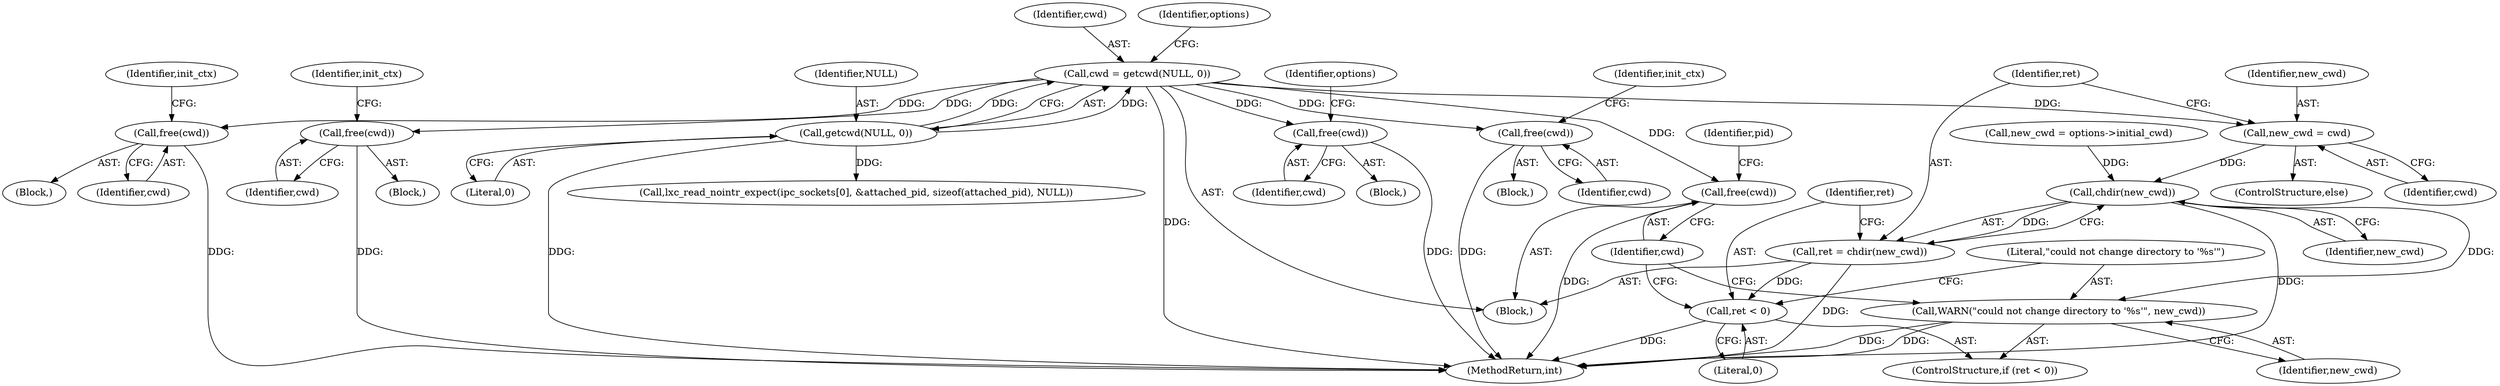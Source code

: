 digraph "0_lxc_81f466d05f2a89cb4f122ef7f593ff3f279b165c_1@API" {
"1000246" [label="(Call,cwd = getcwd(NULL, 0))"];
"1000248" [label="(Call,getcwd(NULL, 0))"];
"1000276" [label="(Call,free(cwd))"];
"1000299" [label="(Call,free(cwd))"];
"1000316" [label="(Call,free(cwd))"];
"1000339" [label="(Call,free(cwd))"];
"1000723" [label="(Call,new_cwd = cwd)"];
"1000728" [label="(Call,chdir(new_cwd))"];
"1000726" [label="(Call,ret = chdir(new_cwd))"];
"1000731" [label="(Call,ret < 0)"];
"1000734" [label="(Call,WARN(\"could not change directory to '%s'\", new_cwd))"];
"1000737" [label="(Call,free(cwd))"];
"1000736" [label="(Identifier,new_cwd)"];
"1000723" [label="(Call,new_cwd = cwd)"];
"1000276" [label="(Call,free(cwd))"];
"1000717" [label="(Call,new_cwd = options->initial_cwd)"];
"1000296" [label="(Block,)"];
"1000313" [label="(Block,)"];
"1000722" [label="(ControlStructure,else)"];
"1000325" [label="(Block,)"];
"1000302" [label="(Identifier,init_ctx)"];
"1000340" [label="(Identifier,cwd)"];
"1000732" [label="(Identifier,ret)"];
"1000279" [label="(Identifier,init_ctx)"];
"1000247" [label="(Identifier,cwd)"];
"1000724" [label="(Identifier,new_cwd)"];
"1000339" [label="(Call,free(cwd))"];
"1000733" [label="(Literal,0)"];
"1000250" [label="(Literal,0)"];
"1000319" [label="(Identifier,init_ctx)"];
"1000726" [label="(Call,ret = chdir(new_cwd))"];
"1000299" [label="(Call,free(cwd))"];
"1000729" [label="(Identifier,new_cwd)"];
"1000734" [label="(Call,WARN(\"could not change directory to '%s'\", new_cwd))"];
"1000727" [label="(Identifier,ret)"];
"1000316" [label="(Call,free(cwd))"];
"1000246" [label="(Call,cwd = getcwd(NULL, 0))"];
"1000139" [label="(Block,)"];
"1000791" [label="(MethodReturn,int)"];
"1000277" [label="(Identifier,cwd)"];
"1000730" [label="(ControlStructure,if (ret < 0))"];
"1000738" [label="(Identifier,cwd)"];
"1000728" [label="(Call,chdir(new_cwd))"];
"1000735" [label="(Literal,\"could not change directory to '%s'\")"];
"1000317" [label="(Identifier,cwd)"];
"1000248" [label="(Call,getcwd(NULL, 0))"];
"1000254" [label="(Identifier,options)"];
"1000737" [label="(Call,free(cwd))"];
"1000273" [label="(Block,)"];
"1000300" [label="(Identifier,cwd)"];
"1000344" [label="(Identifier,options)"];
"1000742" [label="(Identifier,pid)"];
"1000725" [label="(Identifier,cwd)"];
"1000249" [label="(Identifier,NULL)"];
"1000395" [label="(Call,lxc_read_nointr_expect(ipc_sockets[0], &attached_pid, sizeof(attached_pid), NULL))"];
"1000731" [label="(Call,ret < 0)"];
"1000246" -> "1000139"  [label="AST: "];
"1000246" -> "1000248"  [label="CFG: "];
"1000247" -> "1000246"  [label="AST: "];
"1000248" -> "1000246"  [label="AST: "];
"1000254" -> "1000246"  [label="CFG: "];
"1000246" -> "1000791"  [label="DDG: "];
"1000248" -> "1000246"  [label="DDG: "];
"1000248" -> "1000246"  [label="DDG: "];
"1000246" -> "1000276"  [label="DDG: "];
"1000246" -> "1000299"  [label="DDG: "];
"1000246" -> "1000316"  [label="DDG: "];
"1000246" -> "1000339"  [label="DDG: "];
"1000246" -> "1000723"  [label="DDG: "];
"1000246" -> "1000737"  [label="DDG: "];
"1000248" -> "1000250"  [label="CFG: "];
"1000249" -> "1000248"  [label="AST: "];
"1000250" -> "1000248"  [label="AST: "];
"1000248" -> "1000791"  [label="DDG: "];
"1000248" -> "1000395"  [label="DDG: "];
"1000276" -> "1000273"  [label="AST: "];
"1000276" -> "1000277"  [label="CFG: "];
"1000277" -> "1000276"  [label="AST: "];
"1000279" -> "1000276"  [label="CFG: "];
"1000276" -> "1000791"  [label="DDG: "];
"1000299" -> "1000296"  [label="AST: "];
"1000299" -> "1000300"  [label="CFG: "];
"1000300" -> "1000299"  [label="AST: "];
"1000302" -> "1000299"  [label="CFG: "];
"1000299" -> "1000791"  [label="DDG: "];
"1000316" -> "1000313"  [label="AST: "];
"1000316" -> "1000317"  [label="CFG: "];
"1000317" -> "1000316"  [label="AST: "];
"1000319" -> "1000316"  [label="CFG: "];
"1000316" -> "1000791"  [label="DDG: "];
"1000339" -> "1000325"  [label="AST: "];
"1000339" -> "1000340"  [label="CFG: "];
"1000340" -> "1000339"  [label="AST: "];
"1000344" -> "1000339"  [label="CFG: "];
"1000339" -> "1000791"  [label="DDG: "];
"1000723" -> "1000722"  [label="AST: "];
"1000723" -> "1000725"  [label="CFG: "];
"1000724" -> "1000723"  [label="AST: "];
"1000725" -> "1000723"  [label="AST: "];
"1000727" -> "1000723"  [label="CFG: "];
"1000723" -> "1000728"  [label="DDG: "];
"1000728" -> "1000726"  [label="AST: "];
"1000728" -> "1000729"  [label="CFG: "];
"1000729" -> "1000728"  [label="AST: "];
"1000726" -> "1000728"  [label="CFG: "];
"1000728" -> "1000791"  [label="DDG: "];
"1000728" -> "1000726"  [label="DDG: "];
"1000717" -> "1000728"  [label="DDG: "];
"1000728" -> "1000734"  [label="DDG: "];
"1000726" -> "1000139"  [label="AST: "];
"1000727" -> "1000726"  [label="AST: "];
"1000732" -> "1000726"  [label="CFG: "];
"1000726" -> "1000791"  [label="DDG: "];
"1000726" -> "1000731"  [label="DDG: "];
"1000731" -> "1000730"  [label="AST: "];
"1000731" -> "1000733"  [label="CFG: "];
"1000732" -> "1000731"  [label="AST: "];
"1000733" -> "1000731"  [label="AST: "];
"1000735" -> "1000731"  [label="CFG: "];
"1000738" -> "1000731"  [label="CFG: "];
"1000731" -> "1000791"  [label="DDG: "];
"1000734" -> "1000730"  [label="AST: "];
"1000734" -> "1000736"  [label="CFG: "];
"1000735" -> "1000734"  [label="AST: "];
"1000736" -> "1000734"  [label="AST: "];
"1000738" -> "1000734"  [label="CFG: "];
"1000734" -> "1000791"  [label="DDG: "];
"1000734" -> "1000791"  [label="DDG: "];
"1000737" -> "1000139"  [label="AST: "];
"1000737" -> "1000738"  [label="CFG: "];
"1000738" -> "1000737"  [label="AST: "];
"1000742" -> "1000737"  [label="CFG: "];
"1000737" -> "1000791"  [label="DDG: "];
}
